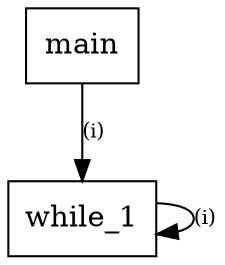 digraph program {
	edge[fontsize="10pt"];
	subgraph fn_main {
		BasicBlock_0_main [label="main",shape=box];
		BasicBlock_0_main -> BasicBlock_0_while_1 [label="(i)"];
		BasicBlock_0_while_1 [label="while_1",shape=box];
		BasicBlock_0_while_1 -> BasicBlock_0_while_1 [label="(i)"];
	}
}
